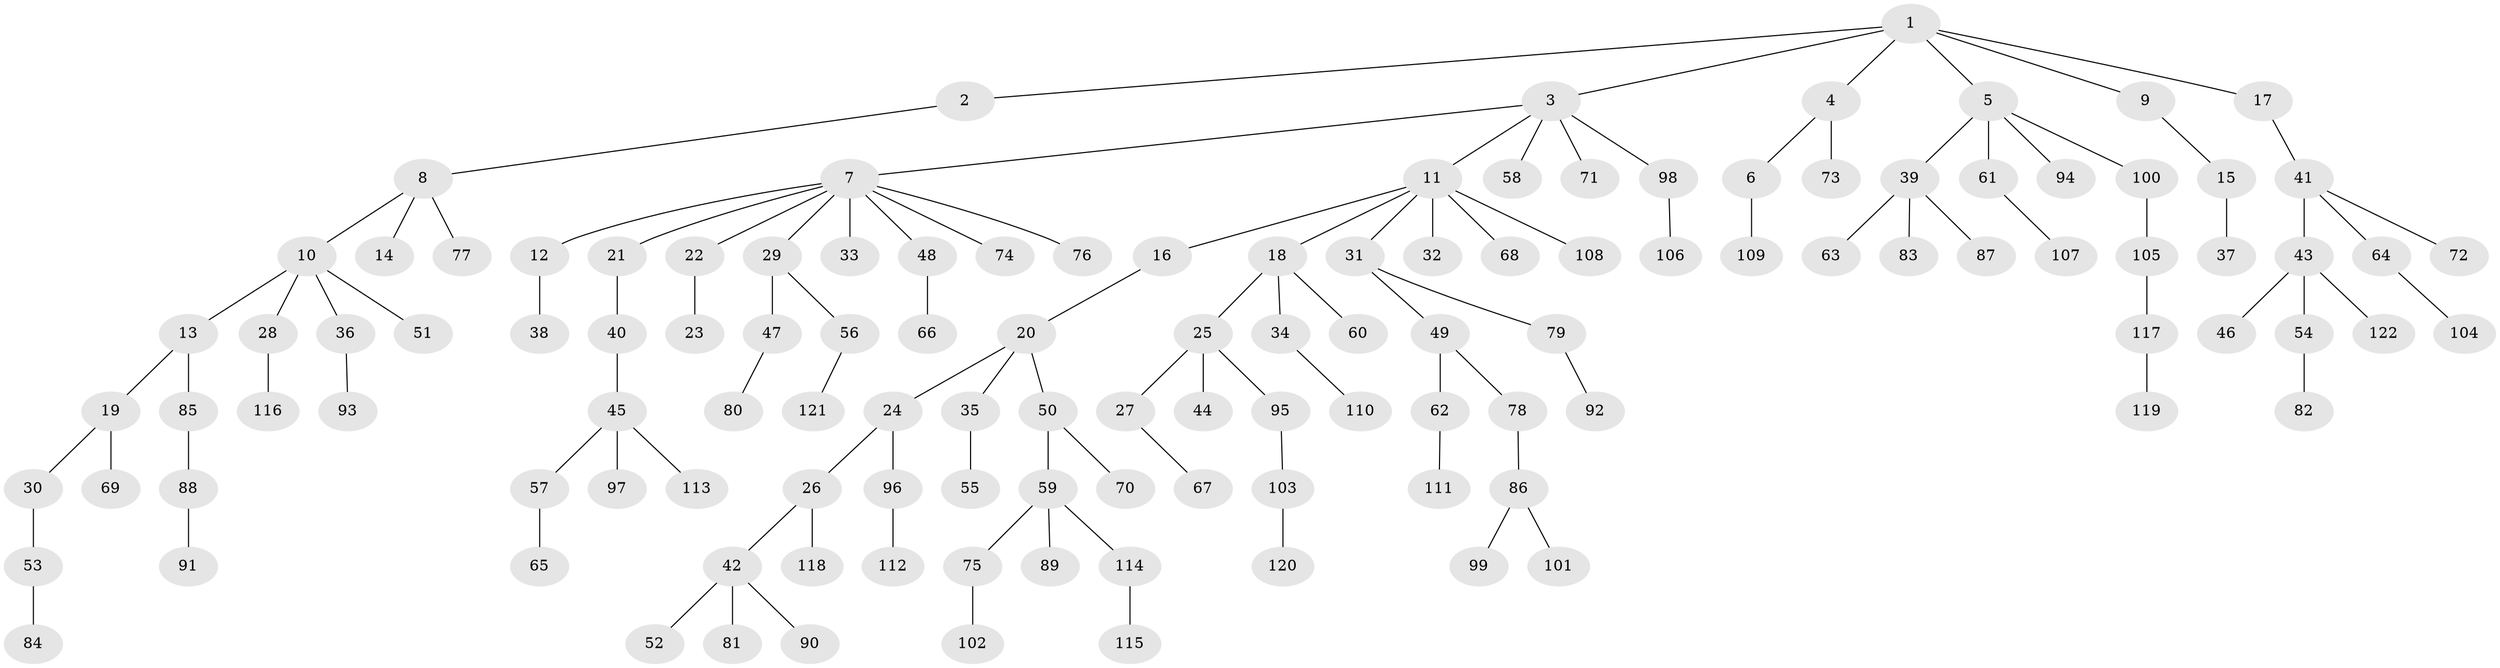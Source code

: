 // Generated by graph-tools (version 1.1) at 2025/11/02/27/25 16:11:29]
// undirected, 122 vertices, 121 edges
graph export_dot {
graph [start="1"]
  node [color=gray90,style=filled];
  1;
  2;
  3;
  4;
  5;
  6;
  7;
  8;
  9;
  10;
  11;
  12;
  13;
  14;
  15;
  16;
  17;
  18;
  19;
  20;
  21;
  22;
  23;
  24;
  25;
  26;
  27;
  28;
  29;
  30;
  31;
  32;
  33;
  34;
  35;
  36;
  37;
  38;
  39;
  40;
  41;
  42;
  43;
  44;
  45;
  46;
  47;
  48;
  49;
  50;
  51;
  52;
  53;
  54;
  55;
  56;
  57;
  58;
  59;
  60;
  61;
  62;
  63;
  64;
  65;
  66;
  67;
  68;
  69;
  70;
  71;
  72;
  73;
  74;
  75;
  76;
  77;
  78;
  79;
  80;
  81;
  82;
  83;
  84;
  85;
  86;
  87;
  88;
  89;
  90;
  91;
  92;
  93;
  94;
  95;
  96;
  97;
  98;
  99;
  100;
  101;
  102;
  103;
  104;
  105;
  106;
  107;
  108;
  109;
  110;
  111;
  112;
  113;
  114;
  115;
  116;
  117;
  118;
  119;
  120;
  121;
  122;
  1 -- 2;
  1 -- 3;
  1 -- 4;
  1 -- 5;
  1 -- 9;
  1 -- 17;
  2 -- 8;
  3 -- 7;
  3 -- 11;
  3 -- 58;
  3 -- 71;
  3 -- 98;
  4 -- 6;
  4 -- 73;
  5 -- 39;
  5 -- 61;
  5 -- 94;
  5 -- 100;
  6 -- 109;
  7 -- 12;
  7 -- 21;
  7 -- 22;
  7 -- 29;
  7 -- 33;
  7 -- 48;
  7 -- 74;
  7 -- 76;
  8 -- 10;
  8 -- 14;
  8 -- 77;
  9 -- 15;
  10 -- 13;
  10 -- 28;
  10 -- 36;
  10 -- 51;
  11 -- 16;
  11 -- 18;
  11 -- 31;
  11 -- 32;
  11 -- 68;
  11 -- 108;
  12 -- 38;
  13 -- 19;
  13 -- 85;
  15 -- 37;
  16 -- 20;
  17 -- 41;
  18 -- 25;
  18 -- 34;
  18 -- 60;
  19 -- 30;
  19 -- 69;
  20 -- 24;
  20 -- 35;
  20 -- 50;
  21 -- 40;
  22 -- 23;
  24 -- 26;
  24 -- 96;
  25 -- 27;
  25 -- 44;
  25 -- 95;
  26 -- 42;
  26 -- 118;
  27 -- 67;
  28 -- 116;
  29 -- 47;
  29 -- 56;
  30 -- 53;
  31 -- 49;
  31 -- 79;
  34 -- 110;
  35 -- 55;
  36 -- 93;
  39 -- 63;
  39 -- 83;
  39 -- 87;
  40 -- 45;
  41 -- 43;
  41 -- 64;
  41 -- 72;
  42 -- 52;
  42 -- 81;
  42 -- 90;
  43 -- 46;
  43 -- 54;
  43 -- 122;
  45 -- 57;
  45 -- 97;
  45 -- 113;
  47 -- 80;
  48 -- 66;
  49 -- 62;
  49 -- 78;
  50 -- 59;
  50 -- 70;
  53 -- 84;
  54 -- 82;
  56 -- 121;
  57 -- 65;
  59 -- 75;
  59 -- 89;
  59 -- 114;
  61 -- 107;
  62 -- 111;
  64 -- 104;
  75 -- 102;
  78 -- 86;
  79 -- 92;
  85 -- 88;
  86 -- 99;
  86 -- 101;
  88 -- 91;
  95 -- 103;
  96 -- 112;
  98 -- 106;
  100 -- 105;
  103 -- 120;
  105 -- 117;
  114 -- 115;
  117 -- 119;
}
